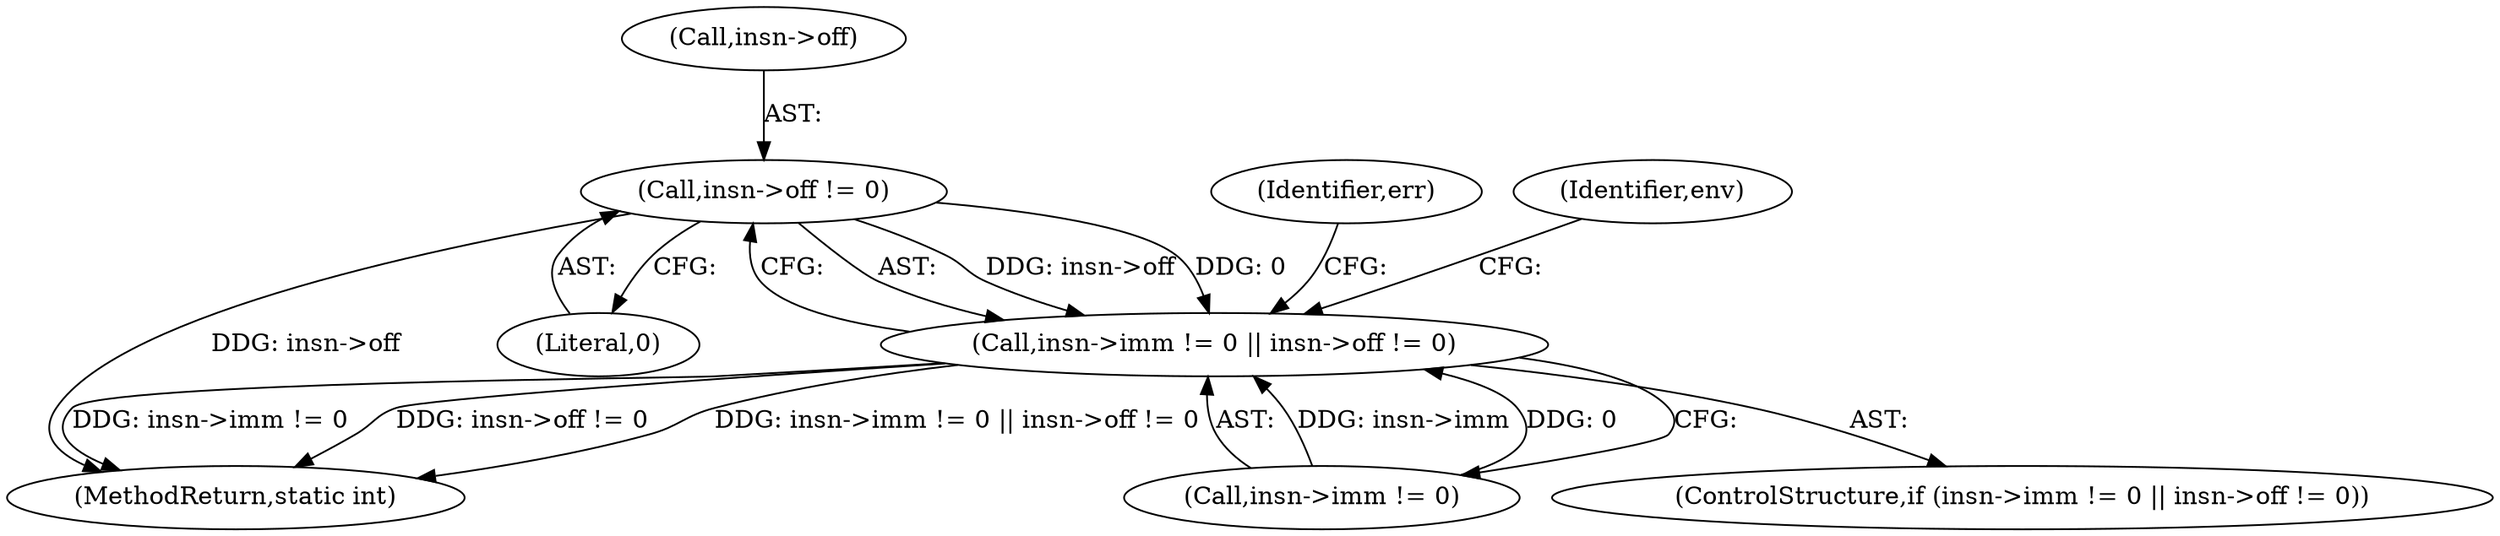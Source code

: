 digraph "0_linux_95a762e2c8c942780948091f8f2a4f32fce1ac6f@pointer" {
"1000282" [label="(Call,insn->off != 0)"];
"1000276" [label="(Call,insn->imm != 0 || insn->off != 0)"];
"1000283" [label="(Call,insn->off)"];
"1000295" [label="(Identifier,err)"];
"1000286" [label="(Literal,0)"];
"1000289" [label="(Identifier,env)"];
"1000275" [label="(ControlStructure,if (insn->imm != 0 || insn->off != 0))"];
"1000651" [label="(MethodReturn,static int)"];
"1000277" [label="(Call,insn->imm != 0)"];
"1000282" [label="(Call,insn->off != 0)"];
"1000276" [label="(Call,insn->imm != 0 || insn->off != 0)"];
"1000282" -> "1000276"  [label="AST: "];
"1000282" -> "1000286"  [label="CFG: "];
"1000283" -> "1000282"  [label="AST: "];
"1000286" -> "1000282"  [label="AST: "];
"1000276" -> "1000282"  [label="CFG: "];
"1000282" -> "1000651"  [label="DDG: insn->off"];
"1000282" -> "1000276"  [label="DDG: insn->off"];
"1000282" -> "1000276"  [label="DDG: 0"];
"1000276" -> "1000275"  [label="AST: "];
"1000276" -> "1000277"  [label="CFG: "];
"1000277" -> "1000276"  [label="AST: "];
"1000289" -> "1000276"  [label="CFG: "];
"1000295" -> "1000276"  [label="CFG: "];
"1000276" -> "1000651"  [label="DDG: insn->off != 0"];
"1000276" -> "1000651"  [label="DDG: insn->imm != 0 || insn->off != 0"];
"1000276" -> "1000651"  [label="DDG: insn->imm != 0"];
"1000277" -> "1000276"  [label="DDG: insn->imm"];
"1000277" -> "1000276"  [label="DDG: 0"];
}
